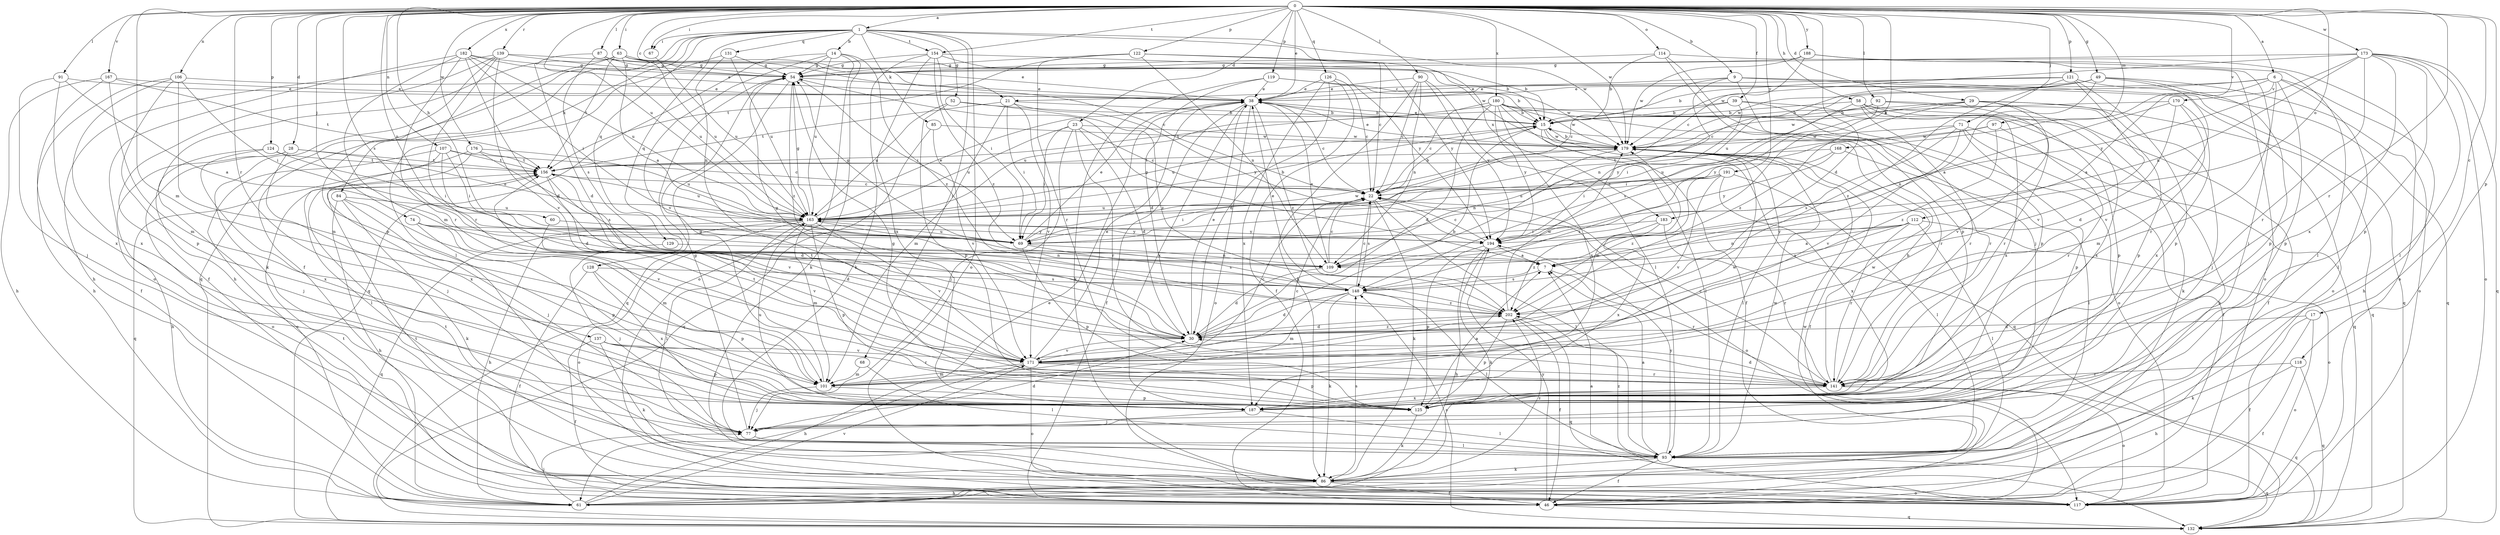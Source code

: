 strict digraph  {
0;
1;
6;
7;
9;
14;
15;
17;
21;
22;
23;
28;
29;
30;
38;
39;
46;
49;
52;
54;
58;
60;
61;
63;
67;
68;
69;
71;
74;
77;
84;
85;
86;
87;
90;
91;
92;
93;
97;
101;
106;
107;
109;
112;
114;
117;
118;
119;
121;
122;
124;
125;
126;
128;
129;
131;
132;
137;
139;
141;
148;
154;
156;
163;
167;
168;
170;
171;
173;
176;
179;
180;
182;
183;
187;
188;
191;
194;
202;
0 -> 1  [label=a];
0 -> 6  [label=a];
0 -> 9  [label=b];
0 -> 17  [label=c];
0 -> 21  [label=c];
0 -> 23  [label=d];
0 -> 28  [label=d];
0 -> 29  [label=d];
0 -> 30  [label=d];
0 -> 38  [label=e];
0 -> 39  [label=f];
0 -> 49  [label=g];
0 -> 58  [label=h];
0 -> 60  [label=h];
0 -> 63  [label=i];
0 -> 67  [label=i];
0 -> 71  [label=j];
0 -> 74  [label=j];
0 -> 87  [label=l];
0 -> 90  [label=l];
0 -> 91  [label=l];
0 -> 92  [label=l];
0 -> 97  [label=m];
0 -> 101  [label=m];
0 -> 106  [label=n];
0 -> 107  [label=n];
0 -> 109  [label=n];
0 -> 112  [label=o];
0 -> 114  [label=o];
0 -> 118  [label=p];
0 -> 119  [label=p];
0 -> 121  [label=p];
0 -> 122  [label=p];
0 -> 124  [label=p];
0 -> 126  [label=q];
0 -> 137  [label=r];
0 -> 139  [label=r];
0 -> 141  [label=r];
0 -> 148  [label=s];
0 -> 154  [label=t];
0 -> 163  [label=u];
0 -> 167  [label=v];
0 -> 168  [label=v];
0 -> 173  [label=w];
0 -> 176  [label=w];
0 -> 179  [label=w];
0 -> 180  [label=x];
0 -> 182  [label=x];
0 -> 183  [label=x];
0 -> 188  [label=y];
0 -> 191  [label=y];
1 -> 14  [label=b];
1 -> 46  [label=f];
1 -> 52  [label=g];
1 -> 67  [label=i];
1 -> 68  [label=i];
1 -> 84  [label=k];
1 -> 85  [label=k];
1 -> 117  [label=o];
1 -> 128  [label=q];
1 -> 129  [label=q];
1 -> 131  [label=q];
1 -> 132  [label=q];
1 -> 154  [label=t];
1 -> 179  [label=w];
1 -> 183  [label=x];
6 -> 7  [label=a];
6 -> 21  [label=c];
6 -> 61  [label=h];
6 -> 93  [label=l];
6 -> 125  [label=p];
6 -> 141  [label=r];
6 -> 170  [label=v];
6 -> 179  [label=w];
7 -> 54  [label=g];
7 -> 141  [label=r];
7 -> 148  [label=s];
9 -> 22  [label=c];
9 -> 38  [label=e];
9 -> 109  [label=n];
9 -> 117  [label=o];
9 -> 125  [label=p];
9 -> 132  [label=q];
14 -> 54  [label=g];
14 -> 86  [label=k];
14 -> 117  [label=o];
14 -> 132  [label=q];
14 -> 163  [label=u];
14 -> 171  [label=v];
14 -> 202  [label=z];
15 -> 38  [label=e];
15 -> 93  [label=l];
15 -> 132  [label=q];
15 -> 163  [label=u];
15 -> 179  [label=w];
17 -> 30  [label=d];
17 -> 46  [label=f];
17 -> 86  [label=k];
17 -> 117  [label=o];
21 -> 15  [label=b];
21 -> 69  [label=i];
21 -> 101  [label=m];
21 -> 156  [label=t];
21 -> 171  [label=v];
21 -> 194  [label=y];
22 -> 15  [label=b];
22 -> 69  [label=i];
22 -> 86  [label=k];
22 -> 93  [label=l];
22 -> 117  [label=o];
22 -> 148  [label=s];
22 -> 163  [label=u];
23 -> 22  [label=c];
23 -> 30  [label=d];
23 -> 69  [label=i];
23 -> 77  [label=j];
23 -> 141  [label=r];
23 -> 163  [label=u];
23 -> 179  [label=w];
28 -> 61  [label=h];
28 -> 77  [label=j];
28 -> 117  [label=o];
28 -> 156  [label=t];
28 -> 163  [label=u];
29 -> 15  [label=b];
29 -> 77  [label=j];
29 -> 132  [label=q];
29 -> 141  [label=r];
29 -> 179  [label=w];
29 -> 187  [label=x];
29 -> 202  [label=z];
30 -> 15  [label=b];
30 -> 38  [label=e];
30 -> 54  [label=g];
30 -> 156  [label=t];
30 -> 171  [label=v];
30 -> 202  [label=z];
38 -> 15  [label=b];
38 -> 22  [label=c];
38 -> 46  [label=f];
38 -> 117  [label=o];
38 -> 187  [label=x];
38 -> 202  [label=z];
39 -> 15  [label=b];
39 -> 61  [label=h];
39 -> 141  [label=r];
39 -> 156  [label=t];
39 -> 194  [label=y];
46 -> 132  [label=q];
46 -> 156  [label=t];
46 -> 194  [label=y];
49 -> 7  [label=a];
49 -> 22  [label=c];
49 -> 38  [label=e];
49 -> 117  [label=o];
49 -> 125  [label=p];
49 -> 163  [label=u];
49 -> 171  [label=v];
52 -> 15  [label=b];
52 -> 125  [label=p];
52 -> 163  [label=u];
52 -> 202  [label=z];
54 -> 38  [label=e];
54 -> 69  [label=i];
54 -> 132  [label=q];
54 -> 202  [label=z];
58 -> 15  [label=b];
58 -> 46  [label=f];
58 -> 86  [label=k];
58 -> 125  [label=p];
58 -> 141  [label=r];
58 -> 148  [label=s];
58 -> 187  [label=x];
60 -> 171  [label=v];
60 -> 194  [label=y];
61 -> 38  [label=e];
61 -> 77  [label=j];
61 -> 171  [label=v];
61 -> 179  [label=w];
63 -> 7  [label=a];
63 -> 15  [label=b];
63 -> 38  [label=e];
63 -> 54  [label=g];
63 -> 61  [label=h];
63 -> 125  [label=p];
63 -> 156  [label=t];
63 -> 163  [label=u];
67 -> 163  [label=u];
68 -> 93  [label=l];
68 -> 101  [label=m];
69 -> 38  [label=e];
69 -> 54  [label=g];
69 -> 109  [label=n];
69 -> 125  [label=p];
69 -> 148  [label=s];
69 -> 163  [label=u];
69 -> 179  [label=w];
71 -> 46  [label=f];
71 -> 125  [label=p];
71 -> 132  [label=q];
71 -> 148  [label=s];
71 -> 163  [label=u];
71 -> 171  [label=v];
71 -> 179  [label=w];
74 -> 30  [label=d];
74 -> 101  [label=m];
74 -> 125  [label=p];
74 -> 194  [label=y];
77 -> 30  [label=d];
77 -> 54  [label=g];
77 -> 93  [label=l];
84 -> 61  [label=h];
84 -> 77  [label=j];
84 -> 86  [label=k];
84 -> 163  [label=u];
84 -> 171  [label=v];
85 -> 132  [label=q];
85 -> 171  [label=v];
85 -> 179  [label=w];
86 -> 46  [label=f];
86 -> 61  [label=h];
86 -> 117  [label=o];
86 -> 148  [label=s];
86 -> 156  [label=t];
86 -> 202  [label=z];
87 -> 22  [label=c];
87 -> 30  [label=d];
87 -> 54  [label=g];
87 -> 148  [label=s];
87 -> 163  [label=u];
90 -> 22  [label=c];
90 -> 38  [label=e];
90 -> 86  [label=k];
90 -> 93  [label=l];
90 -> 109  [label=n];
90 -> 194  [label=y];
91 -> 7  [label=a];
91 -> 38  [label=e];
91 -> 77  [label=j];
91 -> 187  [label=x];
92 -> 15  [label=b];
92 -> 69  [label=i];
92 -> 125  [label=p];
92 -> 171  [label=v];
92 -> 194  [label=y];
93 -> 7  [label=a];
93 -> 46  [label=f];
93 -> 86  [label=k];
93 -> 132  [label=q];
93 -> 179  [label=w];
93 -> 194  [label=y];
93 -> 202  [label=z];
97 -> 69  [label=i];
97 -> 141  [label=r];
97 -> 179  [label=w];
97 -> 202  [label=z];
101 -> 22  [label=c];
101 -> 54  [label=g];
101 -> 77  [label=j];
101 -> 125  [label=p];
101 -> 179  [label=w];
106 -> 38  [label=e];
106 -> 61  [label=h];
106 -> 69  [label=i];
106 -> 101  [label=m];
106 -> 125  [label=p];
106 -> 187  [label=x];
107 -> 22  [label=c];
107 -> 30  [label=d];
107 -> 69  [label=i];
107 -> 117  [label=o];
107 -> 156  [label=t];
107 -> 187  [label=x];
109 -> 22  [label=c];
109 -> 30  [label=d];
109 -> 38  [label=e];
112 -> 7  [label=a];
112 -> 93  [label=l];
112 -> 109  [label=n];
112 -> 117  [label=o];
112 -> 141  [label=r];
112 -> 148  [label=s];
112 -> 194  [label=y];
114 -> 15  [label=b];
114 -> 54  [label=g];
114 -> 77  [label=j];
114 -> 117  [label=o];
114 -> 125  [label=p];
117 -> 7  [label=a];
117 -> 156  [label=t];
118 -> 46  [label=f];
118 -> 61  [label=h];
118 -> 132  [label=q];
118 -> 141  [label=r];
119 -> 15  [label=b];
119 -> 30  [label=d];
119 -> 38  [label=e];
119 -> 86  [label=k];
119 -> 179  [label=w];
121 -> 15  [label=b];
121 -> 38  [label=e];
121 -> 125  [label=p];
121 -> 132  [label=q];
121 -> 171  [label=v];
121 -> 202  [label=z];
122 -> 22  [label=c];
122 -> 54  [label=g];
122 -> 109  [label=n];
122 -> 141  [label=r];
122 -> 156  [label=t];
122 -> 194  [label=y];
124 -> 69  [label=i];
124 -> 77  [label=j];
124 -> 156  [label=t];
124 -> 187  [label=x];
125 -> 7  [label=a];
125 -> 54  [label=g];
125 -> 86  [label=k];
126 -> 22  [label=c];
126 -> 30  [label=d];
126 -> 38  [label=e];
126 -> 46  [label=f];
126 -> 187  [label=x];
128 -> 46  [label=f];
128 -> 125  [label=p];
128 -> 148  [label=s];
128 -> 187  [label=x];
129 -> 77  [label=j];
129 -> 109  [label=n];
131 -> 54  [label=g];
131 -> 93  [label=l];
131 -> 109  [label=n];
131 -> 163  [label=u];
132 -> 148  [label=s];
137 -> 46  [label=f];
137 -> 86  [label=k];
137 -> 125  [label=p];
137 -> 141  [label=r];
137 -> 171  [label=v];
139 -> 46  [label=f];
139 -> 54  [label=g];
139 -> 61  [label=h];
139 -> 86  [label=k];
139 -> 141  [label=r];
139 -> 171  [label=v];
139 -> 179  [label=w];
141 -> 15  [label=b];
141 -> 22  [label=c];
141 -> 30  [label=d];
141 -> 117  [label=o];
141 -> 132  [label=q];
141 -> 156  [label=t];
141 -> 179  [label=w];
141 -> 187  [label=x];
148 -> 22  [label=c];
148 -> 30  [label=d];
148 -> 38  [label=e];
148 -> 86  [label=k];
148 -> 93  [label=l];
148 -> 101  [label=m];
148 -> 202  [label=z];
154 -> 15  [label=b];
154 -> 54  [label=g];
154 -> 69  [label=i];
154 -> 86  [label=k];
154 -> 187  [label=x];
154 -> 194  [label=y];
154 -> 202  [label=z];
156 -> 22  [label=c];
156 -> 30  [label=d];
156 -> 163  [label=u];
156 -> 171  [label=v];
163 -> 15  [label=b];
163 -> 38  [label=e];
163 -> 54  [label=g];
163 -> 61  [label=h];
163 -> 69  [label=i];
163 -> 93  [label=l];
163 -> 101  [label=m];
163 -> 117  [label=o];
163 -> 125  [label=p];
163 -> 132  [label=q];
163 -> 171  [label=v];
163 -> 194  [label=y];
167 -> 38  [label=e];
167 -> 46  [label=f];
167 -> 61  [label=h];
167 -> 101  [label=m];
167 -> 156  [label=t];
168 -> 69  [label=i];
168 -> 93  [label=l];
168 -> 156  [label=t];
168 -> 194  [label=y];
170 -> 15  [label=b];
170 -> 30  [label=d];
170 -> 101  [label=m];
170 -> 109  [label=n];
170 -> 187  [label=x];
171 -> 22  [label=c];
171 -> 38  [label=e];
171 -> 61  [label=h];
171 -> 101  [label=m];
171 -> 117  [label=o];
171 -> 125  [label=p];
171 -> 141  [label=r];
171 -> 179  [label=w];
173 -> 54  [label=g];
173 -> 93  [label=l];
173 -> 109  [label=n];
173 -> 117  [label=o];
173 -> 125  [label=p];
173 -> 132  [label=q];
173 -> 141  [label=r];
173 -> 179  [label=w];
173 -> 187  [label=x];
173 -> 194  [label=y];
176 -> 93  [label=l];
176 -> 132  [label=q];
176 -> 148  [label=s];
176 -> 156  [label=t];
176 -> 163  [label=u];
179 -> 15  [label=b];
179 -> 38  [label=e];
179 -> 46  [label=f];
179 -> 93  [label=l];
179 -> 109  [label=n];
179 -> 156  [label=t];
180 -> 15  [label=b];
180 -> 22  [label=c];
180 -> 30  [label=d];
180 -> 46  [label=f];
180 -> 117  [label=o];
180 -> 141  [label=r];
180 -> 163  [label=u];
180 -> 179  [label=w];
180 -> 187  [label=x];
180 -> 194  [label=y];
182 -> 30  [label=d];
182 -> 38  [label=e];
182 -> 54  [label=g];
182 -> 69  [label=i];
182 -> 101  [label=m];
182 -> 117  [label=o];
182 -> 141  [label=r];
182 -> 163  [label=u];
183 -> 69  [label=i];
183 -> 141  [label=r];
183 -> 187  [label=x];
183 -> 202  [label=z];
187 -> 77  [label=j];
187 -> 93  [label=l];
187 -> 163  [label=u];
188 -> 22  [label=c];
188 -> 54  [label=g];
188 -> 77  [label=j];
188 -> 93  [label=l];
188 -> 117  [label=o];
188 -> 179  [label=w];
191 -> 22  [label=c];
191 -> 93  [label=l];
191 -> 148  [label=s];
191 -> 163  [label=u];
191 -> 171  [label=v];
191 -> 187  [label=x];
191 -> 202  [label=z];
194 -> 7  [label=a];
194 -> 22  [label=c];
194 -> 61  [label=h];
194 -> 86  [label=k];
194 -> 125  [label=p];
202 -> 30  [label=d];
202 -> 46  [label=f];
202 -> 125  [label=p];
202 -> 132  [label=q];
202 -> 179  [label=w];
}
